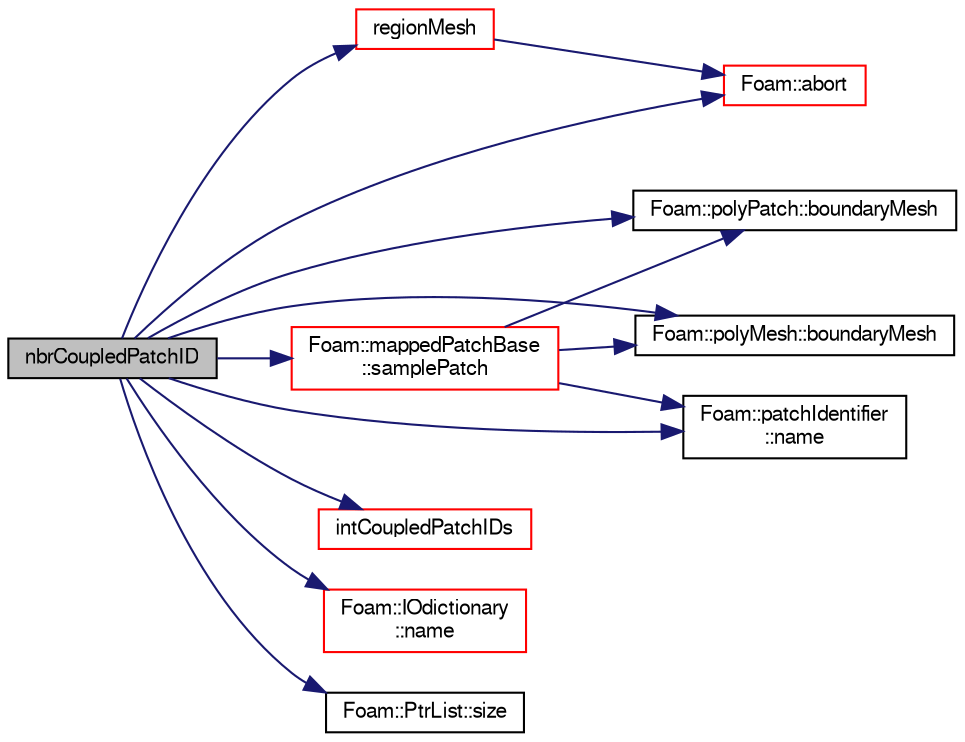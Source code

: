 digraph "nbrCoupledPatchID"
{
  bgcolor="transparent";
  edge [fontname="FreeSans",fontsize="10",labelfontname="FreeSans",labelfontsize="10"];
  node [fontname="FreeSans",fontsize="10",shape=record];
  rankdir="LR";
  Node952 [label="nbrCoupledPatchID",height=0.2,width=0.4,color="black", fillcolor="grey75", style="filled", fontcolor="black"];
  Node952 -> Node953 [color="midnightblue",fontsize="10",style="solid",fontname="FreeSans"];
  Node953 [label="Foam::abort",height=0.2,width=0.4,color="red",URL="$a21124.html#a447107a607d03e417307c203fa5fb44b"];
  Node952 -> Node996 [color="midnightblue",fontsize="10",style="solid",fontname="FreeSans"];
  Node996 [label="Foam::polyPatch::boundaryMesh",height=0.2,width=0.4,color="black",URL="$a27478.html#a729e6b97bfa357ec46f60ff7f2e7779a",tooltip="Return boundaryMesh reference. "];
  Node952 -> Node997 [color="midnightblue",fontsize="10",style="solid",fontname="FreeSans"];
  Node997 [label="Foam::polyMesh::boundaryMesh",height=0.2,width=0.4,color="black",URL="$a27410.html#a9f2b68c134340291eda6197f47f25484",tooltip="Return boundary mesh. "];
  Node952 -> Node998 [color="midnightblue",fontsize="10",style="solid",fontname="FreeSans"];
  Node998 [label="intCoupledPatchIDs",height=0.2,width=0.4,color="red",URL="$a28998.html#aecf92ee7f756d6e3c713b358b054c10c",tooltip="Return the list of patch IDs internally coupled with the. "];
  Node952 -> Node1000 [color="midnightblue",fontsize="10",style="solid",fontname="FreeSans"];
  Node1000 [label="Foam::IOdictionary\l::name",height=0.2,width=0.4,color="red",URL="$a26158.html#ade4113569ef0db70665fded275a5e38e",tooltip="Name function is needed to disambiguate those inherited. "];
  Node952 -> Node1002 [color="midnightblue",fontsize="10",style="solid",fontname="FreeSans"];
  Node1002 [label="Foam::patchIdentifier\l::name",height=0.2,width=0.4,color="black",URL="$a27122.html#acc80e00a8ac919288fb55bd14cc88bf6",tooltip="Return name. "];
  Node952 -> Node1003 [color="midnightblue",fontsize="10",style="solid",fontname="FreeSans"];
  Node1003 [label="regionMesh",height=0.2,width=0.4,color="red",URL="$a28998.html#a89a37969c20983ee143c612486ce5313",tooltip="Return the region mesh database. "];
  Node1003 -> Node953 [color="midnightblue",fontsize="10",style="solid",fontname="FreeSans"];
  Node952 -> Node1015 [color="midnightblue",fontsize="10",style="solid",fontname="FreeSans"];
  Node1015 [label="Foam::mappedPatchBase\l::samplePatch",height=0.2,width=0.4,color="red",URL="$a25094.html#abeba9683e79bef1963ffd8abdd6aa59f",tooltip="Patch (only if NEARESTPATCHFACE) "];
  Node1015 -> Node996 [color="midnightblue",fontsize="10",style="solid",fontname="FreeSans"];
  Node1015 -> Node997 [color="midnightblue",fontsize="10",style="solid",fontname="FreeSans"];
  Node1015 -> Node1002 [color="midnightblue",fontsize="10",style="solid",fontname="FreeSans"];
  Node952 -> Node1035 [color="midnightblue",fontsize="10",style="solid",fontname="FreeSans"];
  Node1035 [label="Foam::PtrList::size",height=0.2,width=0.4,color="black",URL="$a25914.html#a47b3bf30da1eb3ab8076b5fbe00e0494",tooltip="Return the number of elements in the PtrList. "];
}
